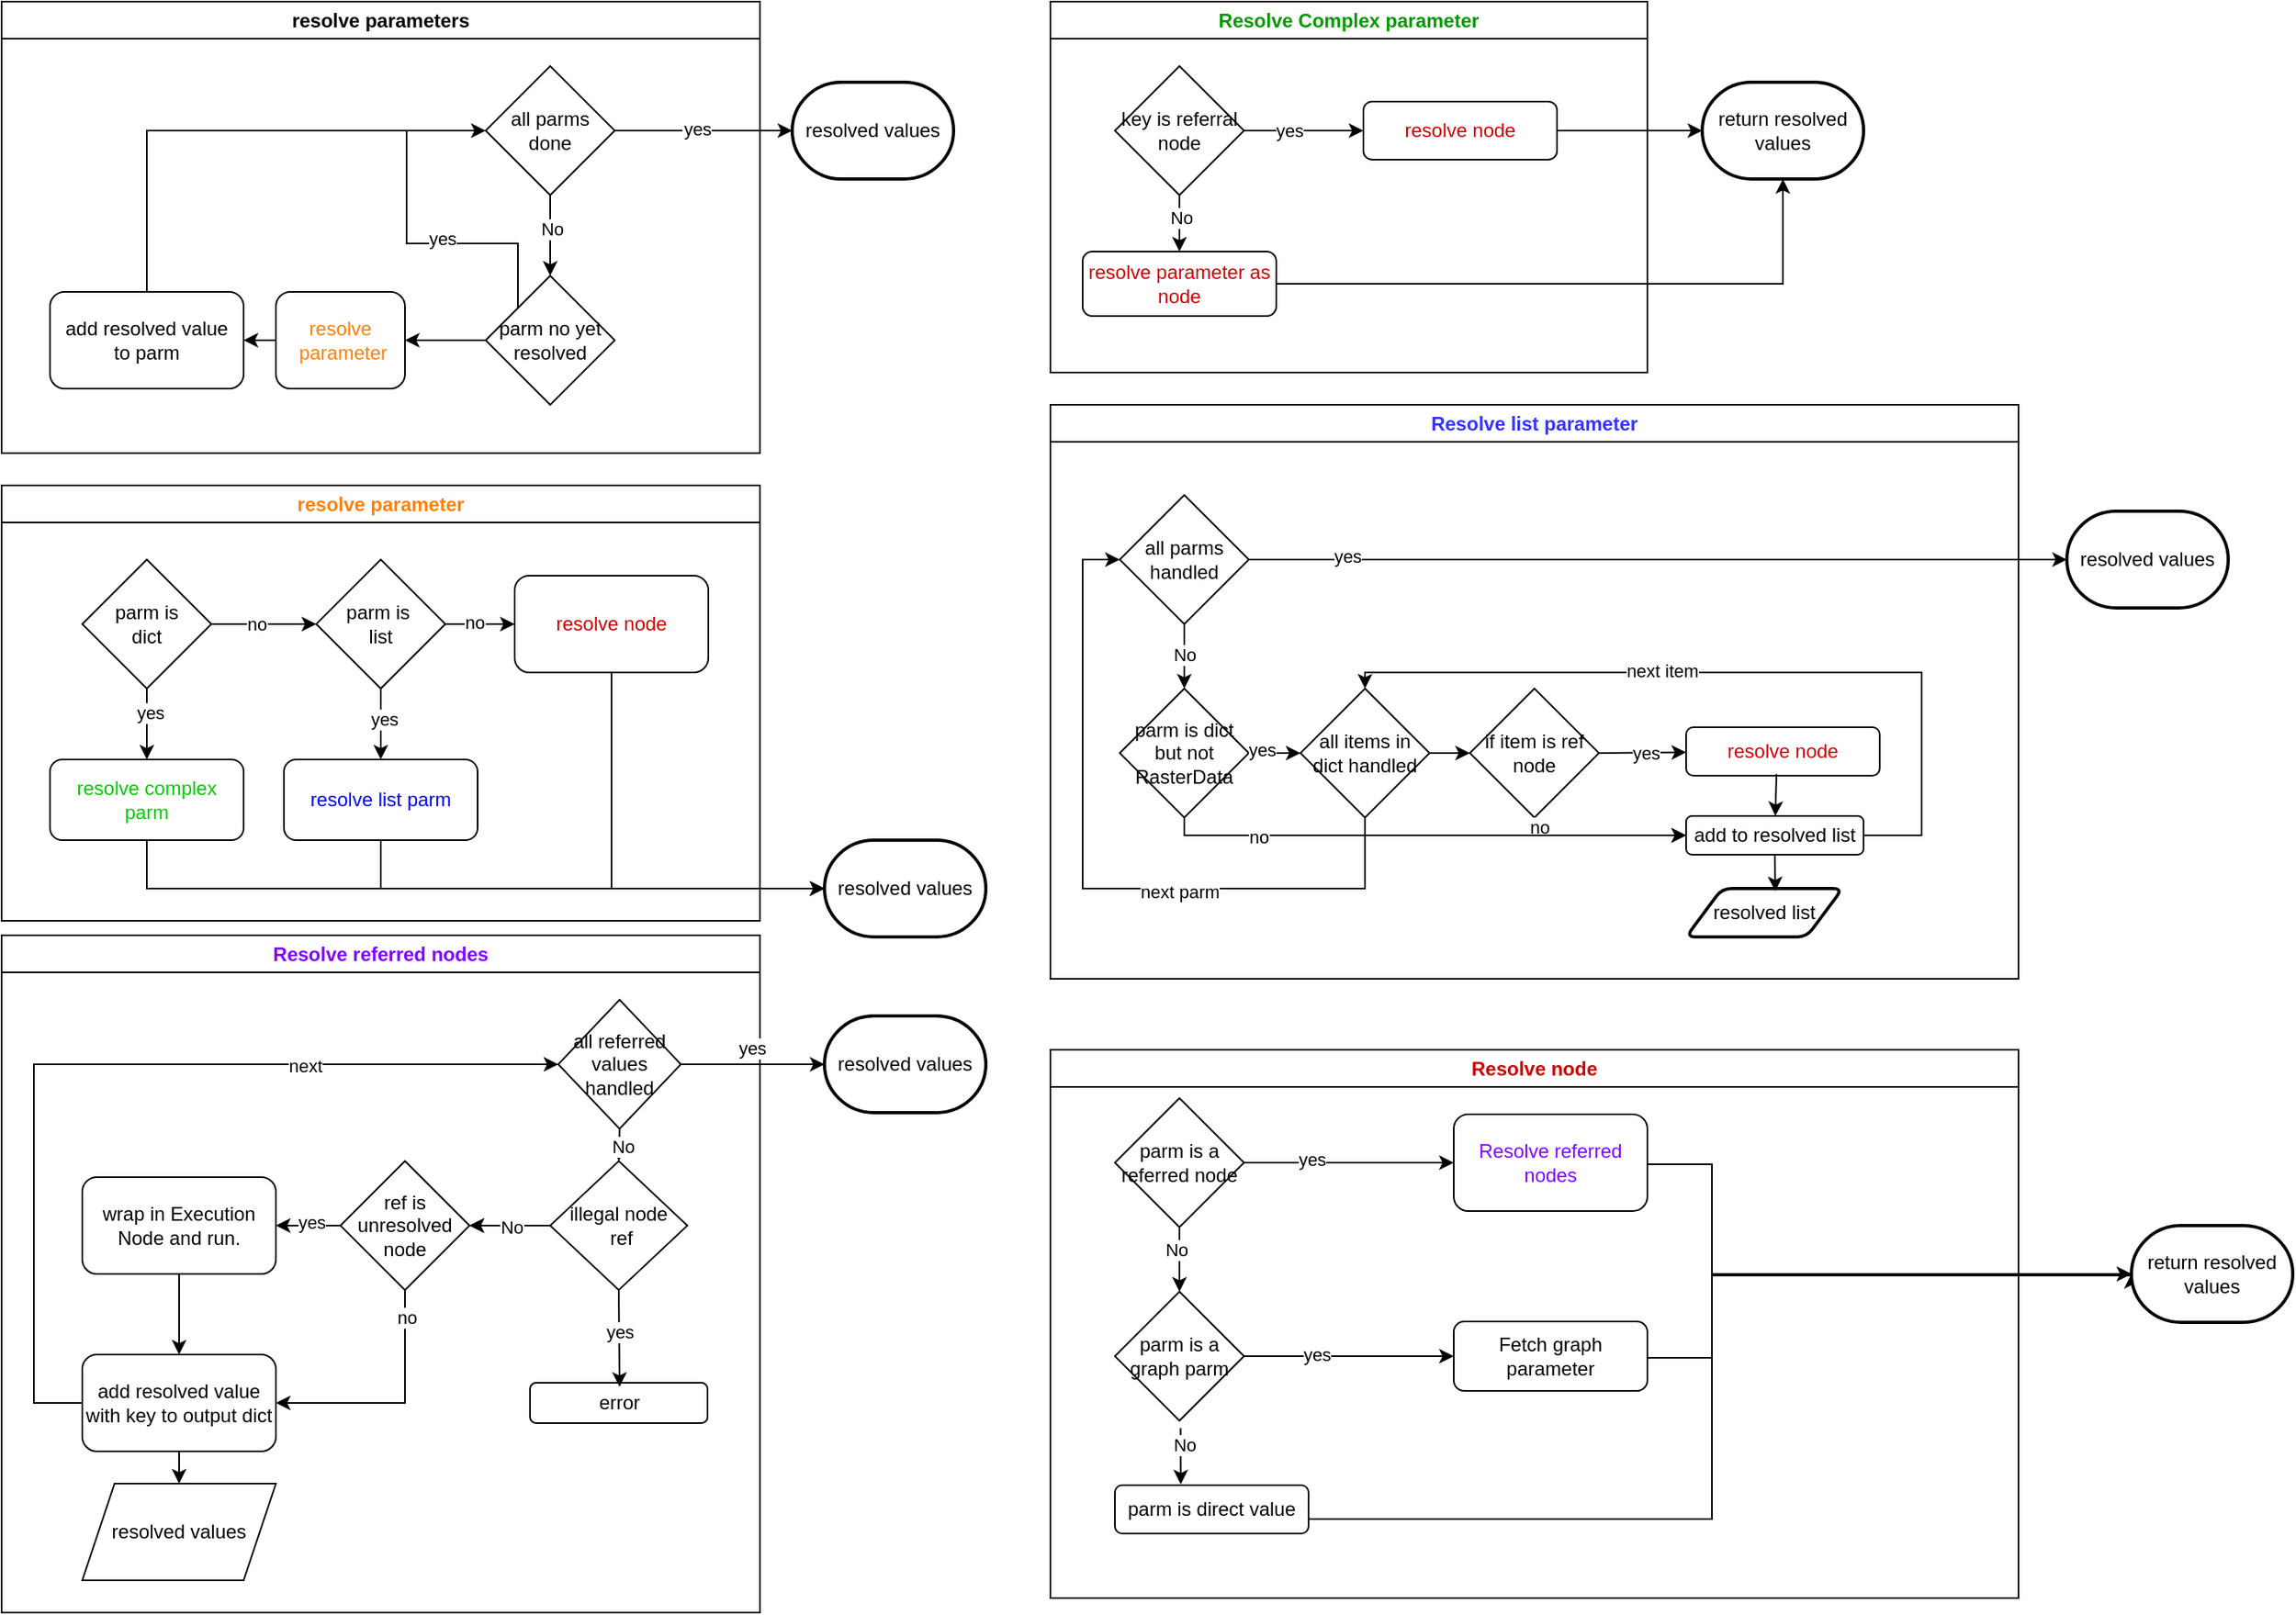 <mxfile version="26.2.12">
  <diagram id="C5RBs43oDa-KdzZeNtuy" name="Page-1">
    <mxGraphModel grid="1" page="1" gridSize="10" guides="1" tooltips="1" connect="1" arrows="1" fold="1" pageScale="1" pageWidth="827" pageHeight="1169" math="0" shadow="0">
      <root>
        <mxCell id="WIyWlLk6GJQsqaUBKTNV-0" />
        <mxCell id="WIyWlLk6GJQsqaUBKTNV-1" parent="WIyWlLk6GJQsqaUBKTNV-0" />
        <mxCell id="pk2nV7Zbf_Rz0RL35XwS-9" value="&lt;font style=&quot;color: rgb(127, 0, 255);&quot;&gt;Resolve referred nodes&lt;/font&gt;" style="swimlane;whiteSpace=wrap;html=1;" vertex="1" parent="WIyWlLk6GJQsqaUBKTNV-1">
          <mxGeometry x="-690" y="689" width="470" height="420" as="geometry" />
        </mxCell>
        <mxCell id="pk2nV7Zbf_Rz0RL35XwS-49" value="" style="edgeStyle=orthogonalEdgeStyle;rounded=0;orthogonalLoop=1;jettySize=auto;html=1;" edge="1" parent="pk2nV7Zbf_Rz0RL35XwS-9" source="pk2nV7Zbf_Rz0RL35XwS-10" target="pk2nV7Zbf_Rz0RL35XwS-12">
          <mxGeometry relative="1" as="geometry" />
        </mxCell>
        <mxCell id="pk2nV7Zbf_Rz0RL35XwS-10" value="illegal node&lt;br&gt;&amp;nbsp;ref" style="rhombus;whiteSpace=wrap;html=1;" vertex="1" parent="pk2nV7Zbf_Rz0RL35XwS-9">
          <mxGeometry x="340" y="140" width="85" height="80" as="geometry" />
        </mxCell>
        <mxCell id="pk2nV7Zbf_Rz0RL35XwS-12" value="ref is unresolved node" style="rhombus;whiteSpace=wrap;html=1;" vertex="1" parent="pk2nV7Zbf_Rz0RL35XwS-9">
          <mxGeometry x="210" y="140" width="80" height="80" as="geometry" />
        </mxCell>
        <mxCell id="pk2nV7Zbf_Rz0RL35XwS-13" value="error" style="rounded=1;whiteSpace=wrap;html=1;" vertex="1" parent="pk2nV7Zbf_Rz0RL35XwS-9">
          <mxGeometry x="327.5" y="277.5" width="110" height="25" as="geometry" />
        </mxCell>
        <mxCell id="pk2nV7Zbf_Rz0RL35XwS-14" value="wrap in Execution Node and run." style="rounded=1;whiteSpace=wrap;html=1;" vertex="1" parent="pk2nV7Zbf_Rz0RL35XwS-9">
          <mxGeometry x="50" y="150" width="120" height="60" as="geometry" />
        </mxCell>
        <mxCell id="pk2nV7Zbf_Rz0RL35XwS-22" value="all referred values handled" style="rhombus;whiteSpace=wrap;html=1;" vertex="1" parent="pk2nV7Zbf_Rz0RL35XwS-9">
          <mxGeometry x="345" y="40" width="76" height="80" as="geometry" />
        </mxCell>
        <mxCell id="pk2nV7Zbf_Rz0RL35XwS-27" value="add resolved value with key to output dict" style="rounded=1;whiteSpace=wrap;html=1;" vertex="1" parent="pk2nV7Zbf_Rz0RL35XwS-9">
          <mxGeometry x="50" y="260" width="120" height="60" as="geometry" />
        </mxCell>
        <mxCell id="pk2nV7Zbf_Rz0RL35XwS-28" value="" style="endArrow=classic;html=1;rounded=0;spacing=6;" edge="1" parent="pk2nV7Zbf_Rz0RL35XwS-9" target="pk2nV7Zbf_Rz0RL35XwS-12">
          <mxGeometry width="50" height="50" relative="1" as="geometry">
            <mxPoint x="340" y="180" as="sourcePoint" />
            <mxPoint x="390" y="130" as="targetPoint" />
          </mxGeometry>
        </mxCell>
        <mxCell id="pk2nV7Zbf_Rz0RL35XwS-58" value="No" style="edgeLabel;html=1;align=center;verticalAlign=middle;resizable=0;points=[];" connectable="0" vertex="1" parent="pk2nV7Zbf_Rz0RL35XwS-28">
          <mxGeometry x="-0.023" y="1" relative="1" as="geometry">
            <mxPoint as="offset" />
          </mxGeometry>
        </mxCell>
        <mxCell id="pk2nV7Zbf_Rz0RL35XwS-29" value="" style="endArrow=classic;html=1;rounded=0;entryX=0.5;entryY=0;entryDx=0;entryDy=0;exitX=0.5;exitY=1;exitDx=0;exitDy=0;" edge="1" parent="pk2nV7Zbf_Rz0RL35XwS-9" source="pk2nV7Zbf_Rz0RL35XwS-22" target="pk2nV7Zbf_Rz0RL35XwS-10">
          <mxGeometry width="50" height="50" relative="1" as="geometry">
            <mxPoint x="380" y="120" as="sourcePoint" />
            <mxPoint x="430" y="70" as="targetPoint" />
          </mxGeometry>
        </mxCell>
        <mxCell id="pk2nV7Zbf_Rz0RL35XwS-47" value="No" style="edgeLabel;html=1;align=center;verticalAlign=middle;resizable=0;points=[];" connectable="0" vertex="1" parent="pk2nV7Zbf_Rz0RL35XwS-29">
          <mxGeometry x="0.094" y="2" relative="1" as="geometry">
            <mxPoint as="offset" />
          </mxGeometry>
        </mxCell>
        <mxCell id="pk2nV7Zbf_Rz0RL35XwS-30" value="" style="endArrow=classic;html=1;rounded=0;exitX=0.5;exitY=1;exitDx=0;exitDy=0;" edge="1" parent="pk2nV7Zbf_Rz0RL35XwS-9" source="pk2nV7Zbf_Rz0RL35XwS-10">
          <mxGeometry width="50" height="50" relative="1" as="geometry">
            <mxPoint x="400" y="250" as="sourcePoint" />
            <mxPoint x="383" y="280" as="targetPoint" />
          </mxGeometry>
        </mxCell>
        <mxCell id="pk2nV7Zbf_Rz0RL35XwS-51" value="No" style="edgeLabel;html=1;align=center;verticalAlign=middle;resizable=0;points=[];" connectable="0" vertex="1" parent="pk2nV7Zbf_Rz0RL35XwS-30">
          <mxGeometry x="-0.133" relative="1" as="geometry">
            <mxPoint as="offset" />
          </mxGeometry>
        </mxCell>
        <mxCell id="pk2nV7Zbf_Rz0RL35XwS-59" value="yes" style="edgeLabel;html=1;align=center;verticalAlign=middle;resizable=0;points=[];" connectable="0" vertex="1" parent="pk2nV7Zbf_Rz0RL35XwS-30">
          <mxGeometry x="-0.144" relative="1" as="geometry">
            <mxPoint as="offset" />
          </mxGeometry>
        </mxCell>
        <mxCell id="pk2nV7Zbf_Rz0RL35XwS-31" value="" style="endArrow=classic;html=1;rounded=0;entryX=1;entryY=0.5;entryDx=0;entryDy=0;" edge="1" parent="pk2nV7Zbf_Rz0RL35XwS-9" target="pk2nV7Zbf_Rz0RL35XwS-14">
          <mxGeometry width="50" height="50" relative="1" as="geometry">
            <mxPoint x="210" y="180" as="sourcePoint" />
            <mxPoint x="260" y="130" as="targetPoint" />
          </mxGeometry>
        </mxCell>
        <mxCell id="pk2nV7Zbf_Rz0RL35XwS-61" value="yes" style="edgeLabel;html=1;align=center;verticalAlign=middle;resizable=0;points=[];" connectable="0" vertex="1" parent="pk2nV7Zbf_Rz0RL35XwS-31">
          <mxGeometry x="-0.107" y="-2" relative="1" as="geometry">
            <mxPoint as="offset" />
          </mxGeometry>
        </mxCell>
        <mxCell id="pk2nV7Zbf_Rz0RL35XwS-33" value="" style="endArrow=classic;html=1;rounded=0;entryX=1;entryY=0.5;entryDx=0;entryDy=0;edgeStyle=orthogonalEdgeStyle;" edge="1" parent="pk2nV7Zbf_Rz0RL35XwS-9" target="pk2nV7Zbf_Rz0RL35XwS-27">
          <mxGeometry width="50" height="50" relative="1" as="geometry">
            <mxPoint x="250" y="220" as="sourcePoint" />
            <mxPoint x="180" y="290" as="targetPoint" />
            <Array as="points">
              <mxPoint x="250" y="290" />
            </Array>
          </mxGeometry>
        </mxCell>
        <mxCell id="pk2nV7Zbf_Rz0RL35XwS-62" value="no" style="edgeLabel;html=1;align=center;verticalAlign=middle;resizable=0;points=[];" connectable="0" vertex="1" parent="pk2nV7Zbf_Rz0RL35XwS-33">
          <mxGeometry x="-0.777" y="1" relative="1" as="geometry">
            <mxPoint as="offset" />
          </mxGeometry>
        </mxCell>
        <mxCell id="pk2nV7Zbf_Rz0RL35XwS-34" value="" style="endArrow=classic;html=1;rounded=0;entryX=0.5;entryY=0;entryDx=0;entryDy=0;" edge="1" parent="pk2nV7Zbf_Rz0RL35XwS-9" target="pk2nV7Zbf_Rz0RL35XwS-27">
          <mxGeometry width="50" height="50" relative="1" as="geometry">
            <mxPoint x="110" y="210" as="sourcePoint" />
            <mxPoint x="160" y="160" as="targetPoint" />
          </mxGeometry>
        </mxCell>
        <mxCell id="pk2nV7Zbf_Rz0RL35XwS-36" value="" style="endArrow=classic;html=1;rounded=0;entryX=0;entryY=0.5;entryDx=0;entryDy=0;entryPerimeter=0;" edge="1" parent="pk2nV7Zbf_Rz0RL35XwS-9" target="pk2nV7Zbf_Rz0RL35XwS-63">
          <mxGeometry width="50" height="50" relative="1" as="geometry">
            <mxPoint x="420" y="80" as="sourcePoint" />
            <mxPoint x="503.8" y="80" as="targetPoint" />
          </mxGeometry>
        </mxCell>
        <mxCell id="pk2nV7Zbf_Rz0RL35XwS-46" value="yes" style="edgeLabel;html=1;align=center;verticalAlign=middle;resizable=0;points=[];" connectable="0" vertex="1" parent="pk2nV7Zbf_Rz0RL35XwS-36">
          <mxGeometry y="10" relative="1" as="geometry">
            <mxPoint as="offset" />
          </mxGeometry>
        </mxCell>
        <mxCell id="pk2nV7Zbf_Rz0RL35XwS-43" value="resolved values" style="shape=parallelogram;perimeter=parallelogramPerimeter;whiteSpace=wrap;html=1;fixedSize=1;" vertex="1" parent="pk2nV7Zbf_Rz0RL35XwS-9">
          <mxGeometry x="50" y="340" width="120" height="60" as="geometry" />
        </mxCell>
        <mxCell id="pk2nV7Zbf_Rz0RL35XwS-44" value="" style="endArrow=classic;html=1;rounded=0;" edge="1" parent="pk2nV7Zbf_Rz0RL35XwS-9" target="pk2nV7Zbf_Rz0RL35XwS-43">
          <mxGeometry width="50" height="50" relative="1" as="geometry">
            <mxPoint x="110" y="320" as="sourcePoint" />
            <mxPoint x="160" y="270" as="targetPoint" />
          </mxGeometry>
        </mxCell>
        <mxCell id="pk2nV7Zbf_Rz0RL35XwS-54" value="" style="endArrow=classic;html=1;rounded=0;exitX=0;exitY=0.5;exitDx=0;exitDy=0;entryX=0;entryY=0.5;entryDx=0;entryDy=0;edgeStyle=orthogonalEdgeStyle;" edge="1" parent="pk2nV7Zbf_Rz0RL35XwS-9" source="pk2nV7Zbf_Rz0RL35XwS-27" target="pk2nV7Zbf_Rz0RL35XwS-22">
          <mxGeometry width="50" height="50" relative="1" as="geometry">
            <mxPoint x="30" y="260" as="sourcePoint" />
            <mxPoint x="80" y="210" as="targetPoint" />
            <Array as="points">
              <mxPoint x="20" y="290" />
              <mxPoint x="20" y="80" />
            </Array>
          </mxGeometry>
        </mxCell>
        <mxCell id="pk2nV7Zbf_Rz0RL35XwS-60" value="next" style="edgeLabel;html=1;align=center;verticalAlign=middle;resizable=0;points=[];" connectable="0" vertex="1" parent="pk2nV7Zbf_Rz0RL35XwS-54">
          <mxGeometry x="0.444" y="-1" relative="1" as="geometry">
            <mxPoint as="offset" />
          </mxGeometry>
        </mxCell>
        <mxCell id="pk2nV7Zbf_Rz0RL35XwS-63" value="resolved values" style="strokeWidth=2;html=1;shape=mxgraph.flowchart.terminator;whiteSpace=wrap;" vertex="1" parent="WIyWlLk6GJQsqaUBKTNV-1">
          <mxGeometry x="-180" y="739" width="100" height="60" as="geometry" />
        </mxCell>
        <mxCell id="pk2nV7Zbf_Rz0RL35XwS-64" value="&lt;font style=&quot;color: rgb(204, 0, 0);&quot;&gt;Resolve node&lt;/font&gt;" style="swimlane;whiteSpace=wrap;html=1;startSize=23;" vertex="1" parent="WIyWlLk6GJQsqaUBKTNV-1">
          <mxGeometry x="-40" y="760" width="600" height="340" as="geometry" />
        </mxCell>
        <mxCell id="pk2nV7Zbf_Rz0RL35XwS-65" value="parm is a referred node" style="rhombus;whiteSpace=wrap;html=1;" vertex="1" parent="pk2nV7Zbf_Rz0RL35XwS-64">
          <mxGeometry x="40" y="30" width="80" height="80" as="geometry" />
        </mxCell>
        <mxCell id="pk2nV7Zbf_Rz0RL35XwS-66" value="&lt;font style=&quot;color: rgb(127, 0, 255);&quot;&gt;Resolve referred nodes&lt;/font&gt;" style="rounded=1;whiteSpace=wrap;html=1;" vertex="1" parent="pk2nV7Zbf_Rz0RL35XwS-64">
          <mxGeometry x="250" y="40" width="120" height="60" as="geometry" />
        </mxCell>
        <mxCell id="pk2nV7Zbf_Rz0RL35XwS-67" value="parm is a&lt;div&gt;graph parm&lt;/div&gt;" style="rhombus;whiteSpace=wrap;html=1;" vertex="1" parent="pk2nV7Zbf_Rz0RL35XwS-64">
          <mxGeometry x="40" y="150" width="80" height="80" as="geometry" />
        </mxCell>
        <mxCell id="pk2nV7Zbf_Rz0RL35XwS-68" value="Fetch graph parameter" style="rounded=1;whiteSpace=wrap;html=1;" vertex="1" parent="pk2nV7Zbf_Rz0RL35XwS-64">
          <mxGeometry x="250" y="168.5" width="120" height="43" as="geometry" />
        </mxCell>
        <mxCell id="pk2nV7Zbf_Rz0RL35XwS-70" value="parm is direct value" style="rounded=1;whiteSpace=wrap;html=1;" vertex="1" parent="pk2nV7Zbf_Rz0RL35XwS-64">
          <mxGeometry x="40" y="270" width="120" height="30" as="geometry" />
        </mxCell>
        <mxCell id="pk2nV7Zbf_Rz0RL35XwS-71" value="" style="endArrow=classic;html=1;rounded=0;entryX=0.5;entryY=0;entryDx=0;entryDy=0;exitX=0.5;exitY=1;exitDx=0;exitDy=0;" edge="1" parent="pk2nV7Zbf_Rz0RL35XwS-64" target="pk2nV7Zbf_Rz0RL35XwS-67" source="pk2nV7Zbf_Rz0RL35XwS-65">
          <mxGeometry width="50" height="50" relative="1" as="geometry">
            <mxPoint x="50" y="110" as="sourcePoint" />
            <mxPoint x="100" y="60" as="targetPoint" />
          </mxGeometry>
        </mxCell>
        <mxCell id="pk2nV7Zbf_Rz0RL35XwS-72" value="No" style="edgeLabel;html=1;align=center;verticalAlign=middle;resizable=0;points=[];" connectable="0" vertex="1" parent="pk2nV7Zbf_Rz0RL35XwS-71">
          <mxGeometry x="-0.299" y="-2" relative="1" as="geometry">
            <mxPoint as="offset" />
          </mxGeometry>
        </mxCell>
        <mxCell id="pk2nV7Zbf_Rz0RL35XwS-73" value="" style="endArrow=classic;html=1;rounded=0;entryX=0.34;entryY=-0.017;entryDx=0;entryDy=0;entryPerimeter=0;exitX=0.509;exitY=1.058;exitDx=0;exitDy=0;exitPerimeter=0;" edge="1" parent="pk2nV7Zbf_Rz0RL35XwS-64" source="pk2nV7Zbf_Rz0RL35XwS-67" target="pk2nV7Zbf_Rz0RL35XwS-70">
          <mxGeometry width="50" height="50" relative="1" as="geometry">
            <mxPoint x="51" y="230" as="sourcePoint" />
            <mxPoint x="100" y="170" as="targetPoint" />
          </mxGeometry>
        </mxCell>
        <mxCell id="pk2nV7Zbf_Rz0RL35XwS-74" value="No" style="edgeLabel;html=1;align=center;verticalAlign=middle;resizable=0;points=[];" connectable="0" vertex="1" parent="pk2nV7Zbf_Rz0RL35XwS-73">
          <mxGeometry x="-0.393" y="2" relative="1" as="geometry">
            <mxPoint as="offset" />
          </mxGeometry>
        </mxCell>
        <mxCell id="pk2nV7Zbf_Rz0RL35XwS-75" value="" style="endArrow=classic;html=1;rounded=0;exitX=1;exitY=0.5;exitDx=0;exitDy=0;" edge="1" parent="pk2nV7Zbf_Rz0RL35XwS-64" source="pk2nV7Zbf_Rz0RL35XwS-65" target="pk2nV7Zbf_Rz0RL35XwS-66">
          <mxGeometry width="50" height="50" relative="1" as="geometry">
            <mxPoint x="80" y="80" as="sourcePoint" />
            <mxPoint x="130" y="30" as="targetPoint" />
          </mxGeometry>
        </mxCell>
        <mxCell id="pk2nV7Zbf_Rz0RL35XwS-77" value="yes" style="edgeLabel;html=1;align=center;verticalAlign=middle;resizable=0;points=[];" connectable="0" vertex="1" parent="pk2nV7Zbf_Rz0RL35XwS-75">
          <mxGeometry x="-0.363" y="2" relative="1" as="geometry">
            <mxPoint as="offset" />
          </mxGeometry>
        </mxCell>
        <mxCell id="pk2nV7Zbf_Rz0RL35XwS-76" value="" style="endArrow=classic;html=1;rounded=0;entryX=0;entryY=0.5;entryDx=0;entryDy=0;exitX=1;exitY=0.5;exitDx=0;exitDy=0;" edge="1" parent="pk2nV7Zbf_Rz0RL35XwS-64" source="pk2nV7Zbf_Rz0RL35XwS-67" target="pk2nV7Zbf_Rz0RL35XwS-68">
          <mxGeometry width="50" height="50" relative="1" as="geometry">
            <mxPoint x="90" y="180" as="sourcePoint" />
            <mxPoint x="140" y="130" as="targetPoint" />
          </mxGeometry>
        </mxCell>
        <mxCell id="pk2nV7Zbf_Rz0RL35XwS-78" value="yes" style="edgeLabel;html=1;align=center;verticalAlign=middle;resizable=0;points=[];" connectable="0" vertex="1" parent="pk2nV7Zbf_Rz0RL35XwS-76">
          <mxGeometry x="-0.308" y="1" relative="1" as="geometry">
            <mxPoint as="offset" />
          </mxGeometry>
        </mxCell>
        <mxCell id="pk2nV7Zbf_Rz0RL35XwS-80" value="" style="endArrow=classic;html=1;rounded=0;edgeStyle=orthogonalEdgeStyle;entryX=0;entryY=0.5;entryDx=0;entryDy=0;entryPerimeter=0;" edge="1" parent="pk2nV7Zbf_Rz0RL35XwS-64" target="pk2nV7Zbf_Rz0RL35XwS-79">
          <mxGeometry width="50" height="50" relative="1" as="geometry">
            <mxPoint x="370" y="71" as="sourcePoint" />
            <mxPoint x="660" y="140" as="targetPoint" />
            <Array as="points">
              <mxPoint x="410" y="71" />
              <mxPoint x="410" y="139" />
            </Array>
          </mxGeometry>
        </mxCell>
        <mxCell id="pk2nV7Zbf_Rz0RL35XwS-81" value="" style="endArrow=classic;html=1;rounded=0;entryX=0;entryY=0.5;entryDx=0;entryDy=0;entryPerimeter=0;edgeStyle=orthogonalEdgeStyle;" edge="1" parent="pk2nV7Zbf_Rz0RL35XwS-64" target="pk2nV7Zbf_Rz0RL35XwS-79">
          <mxGeometry width="50" height="50" relative="1" as="geometry">
            <mxPoint x="370" y="191" as="sourcePoint" />
            <mxPoint x="310" y="140" as="targetPoint" />
            <Array as="points">
              <mxPoint x="410" y="191" />
              <mxPoint x="410" y="139" />
            </Array>
          </mxGeometry>
        </mxCell>
        <mxCell id="pk2nV7Zbf_Rz0RL35XwS-83" value="" style="endArrow=classic;html=1;rounded=0;edgeStyle=orthogonalEdgeStyle;entryX=0;entryY=0.5;entryDx=0;entryDy=0;entryPerimeter=0;" edge="1" parent="pk2nV7Zbf_Rz0RL35XwS-64" target="pk2nV7Zbf_Rz0RL35XwS-79">
          <mxGeometry width="50" height="50" relative="1" as="geometry">
            <mxPoint x="160" y="291" as="sourcePoint" />
            <mxPoint x="320" y="140" as="targetPoint" />
            <Array as="points">
              <mxPoint x="160" y="290" />
              <mxPoint x="160" y="291" />
              <mxPoint x="410" y="291" />
              <mxPoint x="410" y="140" />
              <mxPoint x="670" y="140" />
            </Array>
          </mxGeometry>
        </mxCell>
        <mxCell id="pk2nV7Zbf_Rz0RL35XwS-79" value="return resolved values" style="strokeWidth=2;html=1;shape=mxgraph.flowchart.terminator;whiteSpace=wrap;" vertex="1" parent="WIyWlLk6GJQsqaUBKTNV-1">
          <mxGeometry x="630" y="869" width="100" height="60" as="geometry" />
        </mxCell>
        <mxCell id="pk2nV7Zbf_Rz0RL35XwS-84" value="&lt;font style=&quot;color: rgb(51, 51, 255);&quot;&gt;Resolve list parameter&lt;/font&gt;" style="swimlane;whiteSpace=wrap;html=1;" vertex="1" parent="WIyWlLk6GJQsqaUBKTNV-1">
          <mxGeometry x="-40" y="360" width="600" height="356" as="geometry" />
        </mxCell>
        <mxCell id="pk2nV7Zbf_Rz0RL35XwS-85" value="all parms&lt;br&gt;handled" style="rhombus;whiteSpace=wrap;html=1;" vertex="1" parent="pk2nV7Zbf_Rz0RL35XwS-84">
          <mxGeometry x="43" y="56" width="80" height="80" as="geometry" />
        </mxCell>
        <mxCell id="pk2nV7Zbf_Rz0RL35XwS-86" value="parm is dict but not RasterData" style="rhombus;whiteSpace=wrap;html=1;" vertex="1" parent="pk2nV7Zbf_Rz0RL35XwS-84">
          <mxGeometry x="43" y="176" width="80" height="80" as="geometry" />
        </mxCell>
        <mxCell id="pk2nV7Zbf_Rz0RL35XwS-87" value="all items in dict handled" style="rhombus;whiteSpace=wrap;html=1;direction=south;" vertex="1" parent="pk2nV7Zbf_Rz0RL35XwS-84">
          <mxGeometry x="155" y="176" width="80" height="80" as="geometry" />
        </mxCell>
        <mxCell id="pk2nV7Zbf_Rz0RL35XwS-88" value="if item is ref node" style="rhombus;whiteSpace=wrap;html=1;" vertex="1" parent="pk2nV7Zbf_Rz0RL35XwS-84">
          <mxGeometry x="260" y="176" width="80" height="80" as="geometry" />
        </mxCell>
        <mxCell id="pk2nV7Zbf_Rz0RL35XwS-89" value="&lt;font style=&quot;color: rgb(204, 0, 0);&quot;&gt;resolve node&lt;/font&gt;" style="rounded=1;whiteSpace=wrap;html=1;" vertex="1" parent="pk2nV7Zbf_Rz0RL35XwS-84">
          <mxGeometry x="394" y="200" width="120" height="30" as="geometry" />
        </mxCell>
        <mxCell id="pk2nV7Zbf_Rz0RL35XwS-90" value="add to resolved list" style="rounded=1;whiteSpace=wrap;html=1;" vertex="1" parent="pk2nV7Zbf_Rz0RL35XwS-84">
          <mxGeometry x="394" y="255" width="110" height="24" as="geometry" />
        </mxCell>
        <mxCell id="pk2nV7Zbf_Rz0RL35XwS-91" value="" style="endArrow=classic;html=1;rounded=0;" edge="1" parent="pk2nV7Zbf_Rz0RL35XwS-84" target="pk2nV7Zbf_Rz0RL35XwS-90">
          <mxGeometry width="50" height="50" relative="1" as="geometry">
            <mxPoint x="450" y="229" as="sourcePoint" />
            <mxPoint x="500" y="179" as="targetPoint" />
          </mxGeometry>
        </mxCell>
        <mxCell id="pk2nV7Zbf_Rz0RL35XwS-92" value="" style="endArrow=classic;html=1;rounded=0;exitX=1;exitY=0.5;exitDx=0;exitDy=0;" edge="1" parent="pk2nV7Zbf_Rz0RL35XwS-84" source="pk2nV7Zbf_Rz0RL35XwS-88" target="pk2nV7Zbf_Rz0RL35XwS-89">
          <mxGeometry width="50" height="50" relative="1" as="geometry">
            <mxPoint x="380" y="215" as="sourcePoint" />
            <mxPoint x="420" y="149" as="targetPoint" />
          </mxGeometry>
        </mxCell>
        <mxCell id="0bq6ZQVKfzW2vNhxdIj2-56" value="yes" style="edgeLabel;html=1;align=center;verticalAlign=middle;resizable=0;points=[];" connectable="0" vertex="1" parent="pk2nV7Zbf_Rz0RL35XwS-92">
          <mxGeometry x="0.033" relative="1" as="geometry">
            <mxPoint x="1" as="offset" />
          </mxGeometry>
        </mxCell>
        <mxCell id="pk2nV7Zbf_Rz0RL35XwS-93" value="" style="endArrow=classic;html=1;rounded=0;exitX=0.5;exitY=0;exitDx=0;exitDy=0;entryX=0;entryY=0.5;entryDx=0;entryDy=0;" edge="1" parent="pk2nV7Zbf_Rz0RL35XwS-84" source="pk2nV7Zbf_Rz0RL35XwS-87" target="pk2nV7Zbf_Rz0RL35XwS-88">
          <mxGeometry width="50" height="50" relative="1" as="geometry">
            <mxPoint x="250" y="210" as="sourcePoint" />
            <mxPoint x="300" y="160" as="targetPoint" />
          </mxGeometry>
        </mxCell>
        <mxCell id="pk2nV7Zbf_Rz0RL35XwS-94" value="" style="endArrow=classic;html=1;rounded=0;exitX=0.5;exitY=1;exitDx=0;exitDy=0;entryX=0;entryY=0.5;entryDx=0;entryDy=0;edgeStyle=orthogonalEdgeStyle;" edge="1" parent="pk2nV7Zbf_Rz0RL35XwS-84" source="pk2nV7Zbf_Rz0RL35XwS-88" target="pk2nV7Zbf_Rz0RL35XwS-90">
          <mxGeometry width="50" height="50" relative="1" as="geometry">
            <mxPoint x="270" y="320" as="sourcePoint" />
            <mxPoint x="320" y="270" as="targetPoint" />
          </mxGeometry>
        </mxCell>
        <mxCell id="0bq6ZQVKfzW2vNhxdIj2-57" value="no" style="edgeLabel;html=1;align=center;verticalAlign=middle;resizable=0;points=[];" connectable="0" vertex="1" parent="pk2nV7Zbf_Rz0RL35XwS-94">
          <mxGeometry x="-0.896" y="3" relative="1" as="geometry">
            <mxPoint as="offset" />
          </mxGeometry>
        </mxCell>
        <mxCell id="pk2nV7Zbf_Rz0RL35XwS-95" value="" style="endArrow=classic;html=1;rounded=0;exitX=0.5;exitY=1;exitDx=0;exitDy=0;entryX=0;entryY=0.5;entryDx=0;entryDy=0;edgeStyle=orthogonalEdgeStyle;" edge="1" parent="pk2nV7Zbf_Rz0RL35XwS-84" source="pk2nV7Zbf_Rz0RL35XwS-86" target="pk2nV7Zbf_Rz0RL35XwS-90">
          <mxGeometry width="50" height="50" relative="1" as="geometry">
            <mxPoint x="100" y="310" as="sourcePoint" />
            <mxPoint x="150" y="260" as="targetPoint" />
          </mxGeometry>
        </mxCell>
        <mxCell id="0bq6ZQVKfzW2vNhxdIj2-54" value="no" style="edgeLabel;html=1;align=center;verticalAlign=middle;resizable=0;points=[];" connectable="0" vertex="1" parent="pk2nV7Zbf_Rz0RL35XwS-95">
          <mxGeometry x="-0.646" y="-1" relative="1" as="geometry">
            <mxPoint as="offset" />
          </mxGeometry>
        </mxCell>
        <mxCell id="pk2nV7Zbf_Rz0RL35XwS-96" value="" style="endArrow=classic;html=1;rounded=0;exitX=1;exitY=0.5;exitDx=0;exitDy=0;entryX=0;entryY=0.5;entryDx=0;entryDy=0;edgeStyle=orthogonalEdgeStyle;" edge="1" parent="pk2nV7Zbf_Rz0RL35XwS-84" source="pk2nV7Zbf_Rz0RL35XwS-90" target="pk2nV7Zbf_Rz0RL35XwS-87">
          <mxGeometry width="50" height="50" relative="1" as="geometry">
            <mxPoint x="510" y="270" as="sourcePoint" />
            <mxPoint x="560" y="220" as="targetPoint" />
            <Array as="points">
              <mxPoint x="540" y="267" />
              <mxPoint x="540" y="166" />
              <mxPoint x="195" y="166" />
            </Array>
          </mxGeometry>
        </mxCell>
        <mxCell id="pk2nV7Zbf_Rz0RL35XwS-101" value="next item" style="edgeLabel;html=1;align=center;verticalAlign=middle;resizable=0;points=[];" connectable="0" vertex="1" parent="pk2nV7Zbf_Rz0RL35XwS-96">
          <mxGeometry x="0.214" y="-1" relative="1" as="geometry">
            <mxPoint as="offset" />
          </mxGeometry>
        </mxCell>
        <mxCell id="pk2nV7Zbf_Rz0RL35XwS-97" value="resolved list" style="shape=parallelogram;html=1;strokeWidth=2;perimeter=parallelogramPerimeter;whiteSpace=wrap;rounded=1;arcSize=12;size=0.23;" vertex="1" parent="pk2nV7Zbf_Rz0RL35XwS-84">
          <mxGeometry x="394" y="300" width="97" height="30" as="geometry" />
        </mxCell>
        <mxCell id="pk2nV7Zbf_Rz0RL35XwS-98" value="" style="endArrow=classic;html=1;rounded=0;exitX=0.5;exitY=1;exitDx=0;exitDy=0;entryX=0.57;entryY=0.056;entryDx=0;entryDy=0;entryPerimeter=0;" edge="1" parent="pk2nV7Zbf_Rz0RL35XwS-84" source="pk2nV7Zbf_Rz0RL35XwS-90" target="pk2nV7Zbf_Rz0RL35XwS-97">
          <mxGeometry width="50" height="50" relative="1" as="geometry">
            <mxPoint x="320" y="330" as="sourcePoint" />
            <mxPoint x="370" y="280" as="targetPoint" />
          </mxGeometry>
        </mxCell>
        <mxCell id="pk2nV7Zbf_Rz0RL35XwS-99" value="" style="endArrow=classic;html=1;rounded=0;exitX=1;exitY=0.5;exitDx=0;exitDy=0;entryX=0;entryY=0.5;entryDx=0;entryDy=0;edgeStyle=orthogonalEdgeStyle;" edge="1" parent="pk2nV7Zbf_Rz0RL35XwS-84" source="pk2nV7Zbf_Rz0RL35XwS-87" target="pk2nV7Zbf_Rz0RL35XwS-85">
          <mxGeometry width="50" height="50" relative="1" as="geometry">
            <mxPoint x="170" y="330" as="sourcePoint" />
            <mxPoint x="220" y="280" as="targetPoint" />
            <Array as="points">
              <mxPoint x="195" y="300" />
              <mxPoint x="20" y="300" />
              <mxPoint x="20" y="96" />
            </Array>
          </mxGeometry>
        </mxCell>
        <mxCell id="pk2nV7Zbf_Rz0RL35XwS-100" value="next parm" style="edgeLabel;html=1;align=center;verticalAlign=middle;resizable=0;points=[];" connectable="0" vertex="1" parent="pk2nV7Zbf_Rz0RL35XwS-99">
          <mxGeometry x="-0.287" y="2" relative="1" as="geometry">
            <mxPoint as="offset" />
          </mxGeometry>
        </mxCell>
        <mxCell id="pk2nV7Zbf_Rz0RL35XwS-102" value="" style="endArrow=classic;html=1;rounded=0;exitX=0.5;exitY=1;exitDx=0;exitDy=0;entryX=0.5;entryY=0;entryDx=0;entryDy=0;" edge="1" parent="pk2nV7Zbf_Rz0RL35XwS-84" source="pk2nV7Zbf_Rz0RL35XwS-85" target="pk2nV7Zbf_Rz0RL35XwS-86">
          <mxGeometry width="50" height="50" relative="1" as="geometry">
            <mxPoint x="150" y="140" as="sourcePoint" />
            <mxPoint x="200" y="90" as="targetPoint" />
          </mxGeometry>
        </mxCell>
        <mxCell id="0bq6ZQVKfzW2vNhxdIj2-1" value="No" style="edgeLabel;html=1;align=center;verticalAlign=middle;resizable=0;points=[];" connectable="0" vertex="1" parent="pk2nV7Zbf_Rz0RL35XwS-102">
          <mxGeometry x="-0.05" relative="1" as="geometry">
            <mxPoint as="offset" />
          </mxGeometry>
        </mxCell>
        <mxCell id="pk2nV7Zbf_Rz0RL35XwS-103" value="" style="endArrow=classic;html=1;rounded=0;exitX=1;exitY=0.5;exitDx=0;exitDy=0;" edge="1" parent="pk2nV7Zbf_Rz0RL35XwS-84" source="pk2nV7Zbf_Rz0RL35XwS-85">
          <mxGeometry width="50" height="50" relative="1" as="geometry">
            <mxPoint x="130" y="106" as="sourcePoint" />
            <mxPoint x="630" y="96" as="targetPoint" />
          </mxGeometry>
        </mxCell>
        <mxCell id="0bq6ZQVKfzW2vNhxdIj2-2" value="yes" style="edgeLabel;html=1;align=center;verticalAlign=middle;resizable=0;points=[];" connectable="0" vertex="1" parent="pk2nV7Zbf_Rz0RL35XwS-103">
          <mxGeometry x="-0.759" y="2" relative="1" as="geometry">
            <mxPoint as="offset" />
          </mxGeometry>
        </mxCell>
        <mxCell id="0bq6ZQVKfzW2vNhxdIj2-53" value="" style="endArrow=classic;html=1;rounded=0;exitX=1;exitY=0.5;exitDx=0;exitDy=0;entryX=0.5;entryY=1;entryDx=0;entryDy=0;" edge="1" parent="pk2nV7Zbf_Rz0RL35XwS-84" source="pk2nV7Zbf_Rz0RL35XwS-86" target="pk2nV7Zbf_Rz0RL35XwS-87">
          <mxGeometry width="50" height="50" relative="1" as="geometry">
            <mxPoint x="230" y="80" as="sourcePoint" />
            <mxPoint x="280" y="30" as="targetPoint" />
          </mxGeometry>
        </mxCell>
        <mxCell id="0bq6ZQVKfzW2vNhxdIj2-55" value="yes" style="edgeLabel;html=1;align=center;verticalAlign=middle;resizable=0;points=[];" connectable="0" vertex="1" parent="0bq6ZQVKfzW2vNhxdIj2-53">
          <mxGeometry x="-0.497" y="2" relative="1" as="geometry">
            <mxPoint as="offset" />
          </mxGeometry>
        </mxCell>
        <mxCell id="pk2nV7Zbf_Rz0RL35XwS-104" value="resolved values" style="strokeWidth=2;html=1;shape=mxgraph.flowchart.terminator;whiteSpace=wrap;" vertex="1" parent="WIyWlLk6GJQsqaUBKTNV-1">
          <mxGeometry x="590" y="426" width="100" height="60" as="geometry" />
        </mxCell>
        <mxCell id="0bq6ZQVKfzW2vNhxdIj2-0" value="&lt;font style=&quot;color: rgb(0, 153, 0);&quot;&gt;Resolve Complex parameter&lt;/font&gt;" style="swimlane;whiteSpace=wrap;html=1;" vertex="1" parent="WIyWlLk6GJQsqaUBKTNV-1">
          <mxGeometry x="-40" y="110" width="370" height="230" as="geometry" />
        </mxCell>
        <mxCell id="0bq6ZQVKfzW2vNhxdIj2-4" value="key is referral&lt;br&gt;node" style="rhombus;whiteSpace=wrap;html=1;" vertex="1" parent="0bq6ZQVKfzW2vNhxdIj2-0">
          <mxGeometry x="40" y="40" width="80" height="80" as="geometry" />
        </mxCell>
        <mxCell id="0bq6ZQVKfzW2vNhxdIj2-6" value="&lt;font style=&quot;color: rgb(204, 0, 0);&quot;&gt;resolve parameter as node&lt;/font&gt;" style="rounded=1;whiteSpace=wrap;html=1;" vertex="1" parent="0bq6ZQVKfzW2vNhxdIj2-0">
          <mxGeometry x="20" y="155" width="120" height="40" as="geometry" />
        </mxCell>
        <mxCell id="0bq6ZQVKfzW2vNhxdIj2-9" value="" style="endArrow=classic;html=1;rounded=0;entryX=0.5;entryY=0;entryDx=0;entryDy=0;exitX=0.5;exitY=1;exitDx=0;exitDy=0;" edge="1" parent="0bq6ZQVKfzW2vNhxdIj2-0" source="0bq6ZQVKfzW2vNhxdIj2-4" target="0bq6ZQVKfzW2vNhxdIj2-6">
          <mxGeometry width="50" height="50" relative="1" as="geometry">
            <mxPoint x="80" y="125" as="sourcePoint" />
            <mxPoint x="-100" y="85" as="targetPoint" />
          </mxGeometry>
        </mxCell>
        <mxCell id="0bq6ZQVKfzW2vNhxdIj2-14" value="No" style="edgeLabel;html=1;align=center;verticalAlign=middle;resizable=0;points=[];" connectable="0" vertex="1" parent="0bq6ZQVKfzW2vNhxdIj2-9">
          <mxGeometry x="-0.239" y="1" relative="1" as="geometry">
            <mxPoint as="offset" />
          </mxGeometry>
        </mxCell>
        <mxCell id="0bq6ZQVKfzW2vNhxdIj2-5" value="&lt;font style=&quot;color: rgb(204, 0, 0);&quot;&gt;resolve node&lt;/font&gt;" style="rounded=1;whiteSpace=wrap;html=1;" vertex="1" parent="0bq6ZQVKfzW2vNhxdIj2-0">
          <mxGeometry x="194" y="62" width="120" height="36" as="geometry" />
        </mxCell>
        <mxCell id="0bq6ZQVKfzW2vNhxdIj2-19" value="" style="endArrow=classic;html=1;rounded=0;exitX=1;exitY=0.5;exitDx=0;exitDy=0;entryX=0;entryY=0.5;entryDx=0;entryDy=0;entryPerimeter=0;" edge="1" parent="0bq6ZQVKfzW2vNhxdIj2-0" source="0bq6ZQVKfzW2vNhxdIj2-4" target="0bq6ZQVKfzW2vNhxdIj2-5">
          <mxGeometry width="50" height="50" relative="1" as="geometry">
            <mxPoint x="120" y="85" as="sourcePoint" />
            <mxPoint x="450" y="85" as="targetPoint" />
          </mxGeometry>
        </mxCell>
        <mxCell id="0bq6ZQVKfzW2vNhxdIj2-60" value="yes" style="edgeLabel;html=1;align=center;verticalAlign=middle;resizable=0;points=[];" connectable="0" vertex="1" parent="0bq6ZQVKfzW2vNhxdIj2-19">
          <mxGeometry x="-0.26" relative="1" as="geometry">
            <mxPoint as="offset" />
          </mxGeometry>
        </mxCell>
        <mxCell id="0bq6ZQVKfzW2vNhxdIj2-12" value="return resolved values" style="strokeWidth=2;html=1;shape=mxgraph.flowchart.terminator;whiteSpace=wrap;" vertex="1" parent="WIyWlLk6GJQsqaUBKTNV-1">
          <mxGeometry x="364" y="160" width="100" height="60" as="geometry" />
        </mxCell>
        <mxCell id="0bq6ZQVKfzW2vNhxdIj2-13" value="" style="endArrow=classic;html=1;rounded=0;exitX=1;exitY=0.5;exitDx=0;exitDy=0;entryX=0;entryY=0.5;entryDx=0;entryDy=0;entryPerimeter=0;" edge="1" parent="WIyWlLk6GJQsqaUBKTNV-1" source="0bq6ZQVKfzW2vNhxdIj2-5" target="0bq6ZQVKfzW2vNhxdIj2-12">
          <mxGeometry width="50" height="50" relative="1" as="geometry">
            <mxPoint x="249" y="195" as="sourcePoint" />
            <mxPoint x="539" y="150" as="targetPoint" />
          </mxGeometry>
        </mxCell>
        <mxCell id="0bq6ZQVKfzW2vNhxdIj2-18" value="" style="endArrow=classic;html=1;rounded=0;edgeStyle=orthogonalEdgeStyle;exitX=1;exitY=0.25;exitDx=0;exitDy=0;entryX=0.5;entryY=1;entryDx=0;entryDy=0;entryPerimeter=0;" edge="1" parent="WIyWlLk6GJQsqaUBKTNV-1" source="0bq6ZQVKfzW2vNhxdIj2-6" target="0bq6ZQVKfzW2vNhxdIj2-12">
          <mxGeometry width="50" height="50" relative="1" as="geometry">
            <mxPoint x="269" y="285" as="sourcePoint" />
            <mxPoint x="629" y="225" as="targetPoint" />
            <Array as="points">
              <mxPoint x="100" y="285" />
              <mxPoint x="414" y="285" />
            </Array>
          </mxGeometry>
        </mxCell>
        <mxCell id="0bq6ZQVKfzW2vNhxdIj2-21" value="resolve parameters" style="swimlane;whiteSpace=wrap;html=1;" vertex="1" parent="WIyWlLk6GJQsqaUBKTNV-1">
          <mxGeometry x="-690" y="110" width="470" height="280" as="geometry" />
        </mxCell>
        <mxCell id="0bq6ZQVKfzW2vNhxdIj2-22" value="all parms&lt;br&gt;done" style="rhombus;whiteSpace=wrap;html=1;" vertex="1" parent="0bq6ZQVKfzW2vNhxdIj2-21">
          <mxGeometry x="300" y="40" width="80" height="80" as="geometry" />
        </mxCell>
        <mxCell id="0bq6ZQVKfzW2vNhxdIj2-23" value="parm no yet&lt;br&gt;resolved" style="rhombus;whiteSpace=wrap;html=1;" vertex="1" parent="0bq6ZQVKfzW2vNhxdIj2-21">
          <mxGeometry x="300" y="170" width="80" height="80" as="geometry" />
        </mxCell>
        <mxCell id="0bq6ZQVKfzW2vNhxdIj2-24" value="&lt;font style=&quot;color: rgb(255, 128, 0);&quot;&gt;resolve&lt;br&gt;&amp;nbsp;parameter&lt;/font&gt;" style="rounded=1;whiteSpace=wrap;html=1;" vertex="1" parent="0bq6ZQVKfzW2vNhxdIj2-21">
          <mxGeometry x="170" y="180" width="80" height="60" as="geometry" />
        </mxCell>
        <mxCell id="0bq6ZQVKfzW2vNhxdIj2-25" value="add resolved value&lt;br&gt;to parm" style="rounded=1;whiteSpace=wrap;html=1;" vertex="1" parent="0bq6ZQVKfzW2vNhxdIj2-21">
          <mxGeometry x="30" y="180" width="120" height="60" as="geometry" />
        </mxCell>
        <mxCell id="0bq6ZQVKfzW2vNhxdIj2-26" value="" style="endArrow=classic;html=1;rounded=0;entryX=0.5;entryY=0;entryDx=0;entryDy=0;exitX=0.5;exitY=1;exitDx=0;exitDy=0;" edge="1" parent="0bq6ZQVKfzW2vNhxdIj2-21" source="0bq6ZQVKfzW2vNhxdIj2-22" target="0bq6ZQVKfzW2vNhxdIj2-23">
          <mxGeometry width="50" height="50" relative="1" as="geometry">
            <mxPoint x="90" y="130" as="sourcePoint" />
            <mxPoint x="140" y="80" as="targetPoint" />
          </mxGeometry>
        </mxCell>
        <mxCell id="0bq6ZQVKfzW2vNhxdIj2-33" value="No" style="edgeLabel;html=1;align=center;verticalAlign=middle;resizable=0;points=[];" connectable="0" vertex="1" parent="0bq6ZQVKfzW2vNhxdIj2-26">
          <mxGeometry x="-0.162" y="1" relative="1" as="geometry">
            <mxPoint as="offset" />
          </mxGeometry>
        </mxCell>
        <mxCell id="0bq6ZQVKfzW2vNhxdIj2-27" value="" style="endArrow=classic;html=1;rounded=0;entryX=1;entryY=0.5;entryDx=0;entryDy=0;exitX=0;exitY=0.5;exitDx=0;exitDy=0;" edge="1" parent="0bq6ZQVKfzW2vNhxdIj2-21" source="0bq6ZQVKfzW2vNhxdIj2-24" target="0bq6ZQVKfzW2vNhxdIj2-25">
          <mxGeometry width="50" height="50" relative="1" as="geometry">
            <mxPoint x="160" y="260" as="sourcePoint" />
            <mxPoint x="180" y="170" as="targetPoint" />
          </mxGeometry>
        </mxCell>
        <mxCell id="0bq6ZQVKfzW2vNhxdIj2-28" value="" style="endArrow=classic;html=1;rounded=0;entryX=1;entryY=0.5;entryDx=0;entryDy=0;exitX=0;exitY=0.5;exitDx=0;exitDy=0;" edge="1" parent="0bq6ZQVKfzW2vNhxdIj2-21" source="0bq6ZQVKfzW2vNhxdIj2-23" target="0bq6ZQVKfzW2vNhxdIj2-24">
          <mxGeometry width="50" height="50" relative="1" as="geometry">
            <mxPoint x="290" y="210" as="sourcePoint" />
            <mxPoint x="330" y="170" as="targetPoint" />
          </mxGeometry>
        </mxCell>
        <mxCell id="0bq6ZQVKfzW2vNhxdIj2-30" value="" style="endArrow=classic;html=1;rounded=0;entryX=0;entryY=0.5;entryDx=0;entryDy=0;edgeStyle=orthogonalEdgeStyle;" edge="1" parent="0bq6ZQVKfzW2vNhxdIj2-21" target="0bq6ZQVKfzW2vNhxdIj2-22">
          <mxGeometry width="50" height="50" relative="1" as="geometry">
            <mxPoint x="90" y="180" as="sourcePoint" />
            <mxPoint x="140" y="130" as="targetPoint" />
            <Array as="points">
              <mxPoint x="90" y="80" />
            </Array>
          </mxGeometry>
        </mxCell>
        <mxCell id="0bq6ZQVKfzW2vNhxdIj2-32" value="" style="endArrow=classic;html=1;rounded=0;entryX=0;entryY=0.5;entryDx=0;entryDy=0;entryPerimeter=0;" edge="1" parent="0bq6ZQVKfzW2vNhxdIj2-21" target="0bq6ZQVKfzW2vNhxdIj2-31">
          <mxGeometry width="50" height="50" relative="1" as="geometry">
            <mxPoint x="380" y="80" as="sourcePoint" />
            <mxPoint x="430" y="30" as="targetPoint" />
          </mxGeometry>
        </mxCell>
        <mxCell id="0bq6ZQVKfzW2vNhxdIj2-34" value="No" style="edgeLabel;html=1;align=center;verticalAlign=middle;resizable=0;points=[];" connectable="0" vertex="1" parent="0bq6ZQVKfzW2vNhxdIj2-32">
          <mxGeometry x="-0.129" y="1" relative="1" as="geometry">
            <mxPoint x="1" as="offset" />
          </mxGeometry>
        </mxCell>
        <mxCell id="0bq6ZQVKfzW2vNhxdIj2-59" value="yes" style="edgeLabel;html=1;align=center;verticalAlign=middle;resizable=0;points=[];" connectable="0" vertex="1" parent="0bq6ZQVKfzW2vNhxdIj2-32">
          <mxGeometry x="-0.078" y="1" relative="1" as="geometry">
            <mxPoint as="offset" />
          </mxGeometry>
        </mxCell>
        <mxCell id="0bq6ZQVKfzW2vNhxdIj2-61" value="" style="endArrow=none;html=1;rounded=0;edgeStyle=orthogonalEdgeStyle;startFill=0;" edge="1" parent="0bq6ZQVKfzW2vNhxdIj2-21">
          <mxGeometry width="50" height="50" relative="1" as="geometry">
            <mxPoint x="320" y="190" as="sourcePoint" />
            <mxPoint x="250" y="80" as="targetPoint" />
            <Array as="points">
              <mxPoint x="320" y="150" />
              <mxPoint x="251" y="150" />
              <mxPoint x="251" y="80" />
            </Array>
          </mxGeometry>
        </mxCell>
        <mxCell id="0bq6ZQVKfzW2vNhxdIj2-62" value="yes" style="edgeLabel;html=1;align=center;verticalAlign=middle;resizable=0;points=[];" connectable="0" vertex="1" parent="0bq6ZQVKfzW2vNhxdIj2-61">
          <mxGeometry x="-0.029" y="-3" relative="1" as="geometry">
            <mxPoint as="offset" />
          </mxGeometry>
        </mxCell>
        <mxCell id="0bq6ZQVKfzW2vNhxdIj2-31" value="resolved values" style="strokeWidth=2;html=1;shape=mxgraph.flowchart.terminator;whiteSpace=wrap;" vertex="1" parent="WIyWlLk6GJQsqaUBKTNV-1">
          <mxGeometry x="-200" y="160" width="100" height="60" as="geometry" />
        </mxCell>
        <mxCell id="0bq6ZQVKfzW2vNhxdIj2-35" value="&lt;font style=&quot;color: rgb(255, 128, 0);&quot;&gt;resolve parameter&lt;/font&gt;" style="swimlane;whiteSpace=wrap;html=1;" vertex="1" parent="WIyWlLk6GJQsqaUBKTNV-1">
          <mxGeometry x="-690" y="410" width="470" height="270" as="geometry" />
        </mxCell>
        <mxCell id="0bq6ZQVKfzW2vNhxdIj2-36" value="parm is &lt;br&gt;dict" style="rhombus;whiteSpace=wrap;html=1;" vertex="1" parent="0bq6ZQVKfzW2vNhxdIj2-35">
          <mxGeometry x="50" y="46" width="80" height="80" as="geometry" />
        </mxCell>
        <mxCell id="0bq6ZQVKfzW2vNhxdIj2-37" value="parm is&amp;nbsp;&lt;br&gt;list" style="rhombus;whiteSpace=wrap;html=1;" vertex="1" parent="0bq6ZQVKfzW2vNhxdIj2-35">
          <mxGeometry x="195" y="46" width="80" height="80" as="geometry" />
        </mxCell>
        <mxCell id="0bq6ZQVKfzW2vNhxdIj2-38" value="&lt;font style=&quot;color: rgb(0, 204, 0);&quot;&gt;resolve complex&lt;br&gt;parm&lt;/font&gt;" style="rounded=1;whiteSpace=wrap;html=1;" vertex="1" parent="0bq6ZQVKfzW2vNhxdIj2-35">
          <mxGeometry x="30" y="170" width="120" height="50" as="geometry" />
        </mxCell>
        <mxCell id="0bq6ZQVKfzW2vNhxdIj2-39" value="&lt;font style=&quot;color: rgb(0, 0, 255);&quot;&gt;resolve list parm&lt;/font&gt;" style="rounded=1;whiteSpace=wrap;html=1;" vertex="1" parent="0bq6ZQVKfzW2vNhxdIj2-35">
          <mxGeometry x="175" y="170" width="120" height="50" as="geometry" />
        </mxCell>
        <mxCell id="0bq6ZQVKfzW2vNhxdIj2-40" value="&lt;font style=&quot;color: rgb(204, 0, 0);&quot;&gt;resolve node&lt;/font&gt;" style="rounded=1;whiteSpace=wrap;html=1;" vertex="1" parent="0bq6ZQVKfzW2vNhxdIj2-35">
          <mxGeometry x="318" y="56" width="120" height="60" as="geometry" />
        </mxCell>
        <mxCell id="0bq6ZQVKfzW2vNhxdIj2-42" value="" style="endArrow=classic;html=1;rounded=0;exitX=1;exitY=0.5;exitDx=0;exitDy=0;entryX=0;entryY=0.5;entryDx=0;entryDy=0;" edge="1" parent="0bq6ZQVKfzW2vNhxdIj2-35" source="0bq6ZQVKfzW2vNhxdIj2-36" target="0bq6ZQVKfzW2vNhxdIj2-37">
          <mxGeometry width="50" height="50" relative="1" as="geometry">
            <mxPoint x="130" y="90" as="sourcePoint" />
            <mxPoint x="180" y="40" as="targetPoint" />
          </mxGeometry>
        </mxCell>
        <mxCell id="0bq6ZQVKfzW2vNhxdIj2-50" value="no" style="edgeLabel;html=1;align=center;verticalAlign=middle;resizable=0;points=[];" connectable="0" vertex="1" parent="0bq6ZQVKfzW2vNhxdIj2-42">
          <mxGeometry x="-0.109" relative="1" as="geometry">
            <mxPoint x="-1" as="offset" />
          </mxGeometry>
        </mxCell>
        <mxCell id="0bq6ZQVKfzW2vNhxdIj2-43" value="" style="endArrow=classic;html=1;rounded=0;entryX=0;entryY=0.5;entryDx=0;entryDy=0;exitX=1;exitY=0.5;exitDx=0;exitDy=0;" edge="1" parent="0bq6ZQVKfzW2vNhxdIj2-35" source="0bq6ZQVKfzW2vNhxdIj2-37" target="0bq6ZQVKfzW2vNhxdIj2-40">
          <mxGeometry width="50" height="50" relative="1" as="geometry">
            <mxPoint x="270" y="90" as="sourcePoint" />
            <mxPoint x="320" y="40" as="targetPoint" />
          </mxGeometry>
        </mxCell>
        <mxCell id="0bq6ZQVKfzW2vNhxdIj2-51" value="no" style="edgeLabel;html=1;align=center;verticalAlign=middle;resizable=0;points=[];" connectable="0" vertex="1" parent="0bq6ZQVKfzW2vNhxdIj2-43">
          <mxGeometry x="-0.18" y="1" relative="1" as="geometry">
            <mxPoint as="offset" />
          </mxGeometry>
        </mxCell>
        <mxCell id="0bq6ZQVKfzW2vNhxdIj2-44" value="" style="endArrow=classic;html=1;rounded=0;exitX=0.5;exitY=1;exitDx=0;exitDy=0;entryX=0.5;entryY=0;entryDx=0;entryDy=0;" edge="1" parent="0bq6ZQVKfzW2vNhxdIj2-35" source="0bq6ZQVKfzW2vNhxdIj2-36" target="0bq6ZQVKfzW2vNhxdIj2-38">
          <mxGeometry width="50" height="50" relative="1" as="geometry">
            <mxPoint x="110" y="150" as="sourcePoint" />
            <mxPoint x="160" y="100" as="targetPoint" />
          </mxGeometry>
        </mxCell>
        <mxCell id="0bq6ZQVKfzW2vNhxdIj2-49" value="yes" style="edgeLabel;html=1;align=center;verticalAlign=middle;resizable=0;points=[];" connectable="0" vertex="1" parent="0bq6ZQVKfzW2vNhxdIj2-44">
          <mxGeometry x="-0.321" y="2" relative="1" as="geometry">
            <mxPoint as="offset" />
          </mxGeometry>
        </mxCell>
        <mxCell id="0bq6ZQVKfzW2vNhxdIj2-45" value="" style="endArrow=classic;html=1;rounded=0;exitX=0.5;exitY=1;exitDx=0;exitDy=0;entryX=0.5;entryY=0;entryDx=0;entryDy=0;" edge="1" parent="0bq6ZQVKfzW2vNhxdIj2-35" source="0bq6ZQVKfzW2vNhxdIj2-37" target="0bq6ZQVKfzW2vNhxdIj2-39">
          <mxGeometry width="50" height="50" relative="1" as="geometry">
            <mxPoint x="330" y="190" as="sourcePoint" />
            <mxPoint x="380" y="140" as="targetPoint" />
          </mxGeometry>
        </mxCell>
        <mxCell id="0bq6ZQVKfzW2vNhxdIj2-52" value="yes" style="edgeLabel;html=1;align=center;verticalAlign=middle;resizable=0;points=[];" connectable="0" vertex="1" parent="0bq6ZQVKfzW2vNhxdIj2-45">
          <mxGeometry x="-0.129" y="2" relative="1" as="geometry">
            <mxPoint as="offset" />
          </mxGeometry>
        </mxCell>
        <mxCell id="0bq6ZQVKfzW2vNhxdIj2-47" value="" style="endArrow=classic;html=1;rounded=0;exitX=0.5;exitY=1;exitDx=0;exitDy=0;edgeStyle=orthogonalEdgeStyle;" edge="1" parent="0bq6ZQVKfzW2vNhxdIj2-35" source="0bq6ZQVKfzW2vNhxdIj2-39">
          <mxGeometry width="50" height="50" relative="1" as="geometry">
            <mxPoint x="350" y="180" as="sourcePoint" />
            <mxPoint x="510" y="250" as="targetPoint" />
            <Array as="points">
              <mxPoint x="235" y="250" />
            </Array>
          </mxGeometry>
        </mxCell>
        <mxCell id="0bq6ZQVKfzW2vNhxdIj2-41" value="resolved values" style="strokeWidth=2;html=1;shape=mxgraph.flowchart.terminator;whiteSpace=wrap;" vertex="1" parent="WIyWlLk6GJQsqaUBKTNV-1">
          <mxGeometry x="-180" y="630" width="100" height="60" as="geometry" />
        </mxCell>
        <mxCell id="0bq6ZQVKfzW2vNhxdIj2-46" value="" style="endArrow=classic;html=1;rounded=0;exitX=0.5;exitY=1;exitDx=0;exitDy=0;entryX=0;entryY=0.5;entryDx=0;entryDy=0;entryPerimeter=0;edgeStyle=orthogonalEdgeStyle;" edge="1" parent="WIyWlLk6GJQsqaUBKTNV-1" source="0bq6ZQVKfzW2vNhxdIj2-38" target="0bq6ZQVKfzW2vNhxdIj2-41">
          <mxGeometry width="50" height="50" relative="1" as="geometry">
            <mxPoint x="-370" y="620" as="sourcePoint" />
            <mxPoint x="-320" y="570" as="targetPoint" />
            <Array as="points">
              <mxPoint x="-600" y="660" />
              <mxPoint x="-180" y="660" />
            </Array>
          </mxGeometry>
        </mxCell>
        <mxCell id="0bq6ZQVKfzW2vNhxdIj2-48" value="" style="endArrow=classic;html=1;rounded=0;exitX=0.5;exitY=1;exitDx=0;exitDy=0;edgeStyle=orthogonalEdgeStyle;" edge="1" parent="WIyWlLk6GJQsqaUBKTNV-1" source="0bq6ZQVKfzW2vNhxdIj2-40">
          <mxGeometry width="50" height="50" relative="1" as="geometry">
            <mxPoint x="-180" y="510" as="sourcePoint" />
            <mxPoint x="-180" y="660" as="targetPoint" />
            <Array as="points">
              <mxPoint x="-312" y="660" />
            </Array>
          </mxGeometry>
        </mxCell>
      </root>
    </mxGraphModel>
  </diagram>
</mxfile>
